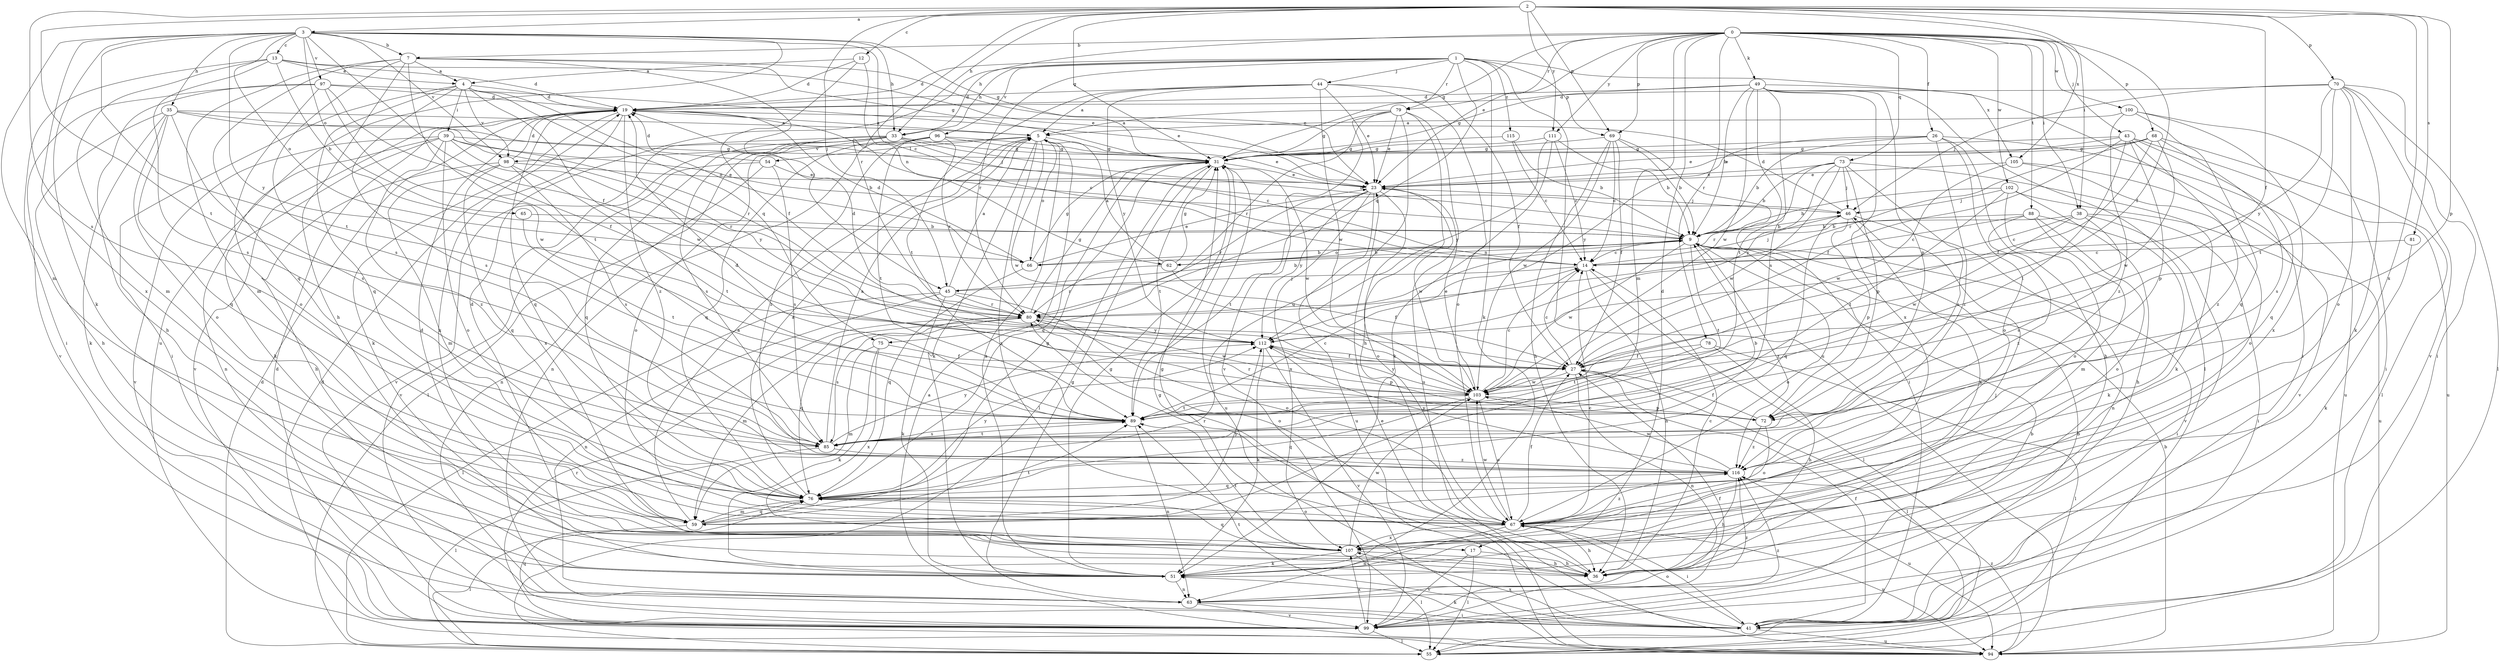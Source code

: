 strict digraph  {
0;
1;
2;
3;
4;
5;
7;
9;
12;
13;
14;
17;
19;
23;
26;
27;
31;
33;
35;
36;
38;
39;
41;
43;
44;
45;
46;
49;
51;
54;
55;
59;
62;
63;
65;
66;
67;
68;
69;
70;
72;
73;
75;
76;
78;
79;
80;
81;
85;
88;
89;
94;
96;
97;
98;
99;
100;
102;
103;
105;
107;
111;
112;
115;
116;
0 -> 7  [label=b];
0 -> 17  [label=d];
0 -> 23  [label=e];
0 -> 26  [label=f];
0 -> 27  [label=f];
0 -> 31  [label=g];
0 -> 33  [label=h];
0 -> 38  [label=i];
0 -> 43  [label=j];
0 -> 49  [label=k];
0 -> 59  [label=m];
0 -> 68  [label=p];
0 -> 69  [label=p];
0 -> 73  [label=q];
0 -> 78  [label=r];
0 -> 79  [label=r];
0 -> 88  [label=t];
0 -> 100  [label=w];
0 -> 102  [label=w];
0 -> 111  [label=y];
1 -> 17  [label=d];
1 -> 19  [label=d];
1 -> 33  [label=h];
1 -> 44  [label=j];
1 -> 51  [label=k];
1 -> 69  [label=p];
1 -> 75  [label=q];
1 -> 79  [label=r];
1 -> 80  [label=r];
1 -> 94  [label=u];
1 -> 96  [label=v];
1 -> 105  [label=x];
1 -> 115  [label=z];
2 -> 3  [label=a];
2 -> 12  [label=c];
2 -> 27  [label=f];
2 -> 31  [label=g];
2 -> 33  [label=h];
2 -> 38  [label=i];
2 -> 45  [label=j];
2 -> 69  [label=p];
2 -> 70  [label=p];
2 -> 72  [label=p];
2 -> 80  [label=r];
2 -> 81  [label=s];
2 -> 85  [label=s];
2 -> 89  [label=t];
2 -> 105  [label=x];
2 -> 107  [label=x];
2 -> 111  [label=y];
3 -> 7  [label=b];
3 -> 13  [label=c];
3 -> 14  [label=c];
3 -> 27  [label=f];
3 -> 31  [label=g];
3 -> 33  [label=h];
3 -> 35  [label=h];
3 -> 51  [label=k];
3 -> 59  [label=m];
3 -> 65  [label=o];
3 -> 66  [label=o];
3 -> 89  [label=t];
3 -> 94  [label=u];
3 -> 97  [label=v];
3 -> 98  [label=v];
3 -> 107  [label=x];
3 -> 112  [label=y];
4 -> 19  [label=d];
4 -> 39  [label=i];
4 -> 41  [label=i];
4 -> 66  [label=o];
4 -> 75  [label=q];
4 -> 76  [label=q];
4 -> 85  [label=s];
4 -> 98  [label=v];
4 -> 103  [label=w];
5 -> 31  [label=g];
5 -> 51  [label=k];
5 -> 54  [label=l];
5 -> 66  [label=o];
5 -> 98  [label=v];
5 -> 103  [label=w];
5 -> 107  [label=x];
7 -> 4  [label=a];
7 -> 23  [label=e];
7 -> 31  [label=g];
7 -> 36  [label=h];
7 -> 45  [label=j];
7 -> 59  [label=m];
7 -> 76  [label=q];
7 -> 85  [label=s];
7 -> 89  [label=t];
9 -> 14  [label=c];
9 -> 41  [label=i];
9 -> 62  [label=n];
9 -> 66  [label=o];
9 -> 67  [label=o];
9 -> 89  [label=t];
9 -> 103  [label=w];
9 -> 116  [label=z];
12 -> 4  [label=a];
12 -> 19  [label=d];
12 -> 27  [label=f];
12 -> 62  [label=n];
13 -> 4  [label=a];
13 -> 9  [label=b];
13 -> 19  [label=d];
13 -> 23  [label=e];
13 -> 41  [label=i];
13 -> 59  [label=m];
13 -> 85  [label=s];
14 -> 36  [label=h];
14 -> 45  [label=j];
14 -> 46  [label=j];
14 -> 55  [label=l];
17 -> 36  [label=h];
17 -> 55  [label=l];
17 -> 99  [label=v];
19 -> 5  [label=a];
19 -> 14  [label=c];
19 -> 51  [label=k];
19 -> 76  [label=q];
19 -> 99  [label=v];
19 -> 107  [label=x];
19 -> 116  [label=z];
23 -> 46  [label=j];
23 -> 67  [label=o];
23 -> 80  [label=r];
23 -> 89  [label=t];
23 -> 94  [label=u];
23 -> 103  [label=w];
23 -> 107  [label=x];
23 -> 112  [label=y];
26 -> 9  [label=b];
26 -> 31  [label=g];
26 -> 36  [label=h];
26 -> 67  [label=o];
26 -> 94  [label=u];
26 -> 112  [label=y];
26 -> 116  [label=z];
27 -> 14  [label=c];
27 -> 55  [label=l];
27 -> 63  [label=n];
27 -> 103  [label=w];
31 -> 23  [label=e];
31 -> 55  [label=l];
31 -> 76  [label=q];
31 -> 89  [label=t];
31 -> 94  [label=u];
31 -> 103  [label=w];
33 -> 9  [label=b];
33 -> 14  [label=c];
33 -> 31  [label=g];
33 -> 55  [label=l];
33 -> 67  [label=o];
33 -> 76  [label=q];
33 -> 85  [label=s];
33 -> 99  [label=v];
33 -> 107  [label=x];
35 -> 5  [label=a];
35 -> 36  [label=h];
35 -> 46  [label=j];
35 -> 51  [label=k];
35 -> 67  [label=o];
35 -> 76  [label=q];
35 -> 80  [label=r];
35 -> 85  [label=s];
36 -> 14  [label=c];
36 -> 31  [label=g];
36 -> 46  [label=j];
38 -> 9  [label=b];
38 -> 14  [label=c];
38 -> 41  [label=i];
38 -> 85  [label=s];
38 -> 99  [label=v];
38 -> 103  [label=w];
39 -> 9  [label=b];
39 -> 31  [label=g];
39 -> 51  [label=k];
39 -> 63  [label=n];
39 -> 67  [label=o];
39 -> 80  [label=r];
39 -> 99  [label=v];
39 -> 112  [label=y];
39 -> 116  [label=z];
41 -> 9  [label=b];
41 -> 27  [label=f];
41 -> 31  [label=g];
41 -> 51  [label=k];
41 -> 67  [label=o];
41 -> 89  [label=t];
41 -> 94  [label=u];
41 -> 107  [label=x];
43 -> 23  [label=e];
43 -> 27  [label=f];
43 -> 31  [label=g];
43 -> 72  [label=p];
43 -> 76  [label=q];
43 -> 89  [label=t];
43 -> 94  [label=u];
43 -> 116  [label=z];
44 -> 5  [label=a];
44 -> 19  [label=d];
44 -> 23  [label=e];
44 -> 27  [label=f];
44 -> 67  [label=o];
44 -> 89  [label=t];
44 -> 103  [label=w];
44 -> 112  [label=y];
45 -> 5  [label=a];
45 -> 9  [label=b];
45 -> 51  [label=k];
45 -> 55  [label=l];
45 -> 63  [label=n];
45 -> 67  [label=o];
45 -> 80  [label=r];
46 -> 9  [label=b];
46 -> 19  [label=d];
46 -> 63  [label=n];
46 -> 72  [label=p];
46 -> 76  [label=q];
46 -> 107  [label=x];
49 -> 9  [label=b];
49 -> 19  [label=d];
49 -> 31  [label=g];
49 -> 41  [label=i];
49 -> 55  [label=l];
49 -> 72  [label=p];
49 -> 85  [label=s];
49 -> 89  [label=t];
49 -> 103  [label=w];
49 -> 107  [label=x];
51 -> 5  [label=a];
51 -> 31  [label=g];
51 -> 63  [label=n];
54 -> 19  [label=d];
54 -> 23  [label=e];
54 -> 63  [label=n];
54 -> 85  [label=s];
54 -> 99  [label=v];
55 -> 19  [label=d];
59 -> 5  [label=a];
59 -> 31  [label=g];
59 -> 55  [label=l];
59 -> 76  [label=q];
59 -> 89  [label=t];
59 -> 112  [label=y];
62 -> 5  [label=a];
62 -> 9  [label=b];
62 -> 27  [label=f];
62 -> 31  [label=g];
62 -> 80  [label=r];
63 -> 31  [label=g];
63 -> 41  [label=i];
63 -> 99  [label=v];
63 -> 116  [label=z];
65 -> 9  [label=b];
65 -> 89  [label=t];
66 -> 9  [label=b];
66 -> 19  [label=d];
66 -> 23  [label=e];
66 -> 31  [label=g];
66 -> 76  [label=q];
67 -> 27  [label=f];
67 -> 36  [label=h];
67 -> 41  [label=i];
67 -> 63  [label=n];
67 -> 80  [label=r];
67 -> 94  [label=u];
67 -> 103  [label=w];
67 -> 107  [label=x];
67 -> 116  [label=z];
68 -> 23  [label=e];
68 -> 27  [label=f];
68 -> 31  [label=g];
68 -> 55  [label=l];
68 -> 80  [label=r];
68 -> 85  [label=s];
68 -> 103  [label=w];
69 -> 9  [label=b];
69 -> 14  [label=c];
69 -> 27  [label=f];
69 -> 31  [label=g];
69 -> 36  [label=h];
69 -> 41  [label=i];
69 -> 103  [label=w];
70 -> 19  [label=d];
70 -> 41  [label=i];
70 -> 46  [label=j];
70 -> 51  [label=k];
70 -> 55  [label=l];
70 -> 67  [label=o];
70 -> 89  [label=t];
70 -> 99  [label=v];
70 -> 112  [label=y];
72 -> 27  [label=f];
72 -> 67  [label=o];
72 -> 80  [label=r];
72 -> 116  [label=z];
73 -> 9  [label=b];
73 -> 23  [label=e];
73 -> 46  [label=j];
73 -> 51  [label=k];
73 -> 72  [label=p];
73 -> 80  [label=r];
73 -> 85  [label=s];
73 -> 103  [label=w];
73 -> 112  [label=y];
75 -> 27  [label=f];
75 -> 51  [label=k];
75 -> 59  [label=m];
75 -> 107  [label=x];
76 -> 5  [label=a];
76 -> 59  [label=m];
76 -> 67  [label=o];
76 -> 112  [label=y];
78 -> 27  [label=f];
78 -> 36  [label=h];
78 -> 55  [label=l];
78 -> 89  [label=t];
79 -> 5  [label=a];
79 -> 23  [label=e];
79 -> 31  [label=g];
79 -> 36  [label=h];
79 -> 76  [label=q];
79 -> 80  [label=r];
79 -> 94  [label=u];
79 -> 99  [label=v];
80 -> 19  [label=d];
80 -> 31  [label=g];
80 -> 59  [label=m];
80 -> 67  [label=o];
80 -> 76  [label=q];
80 -> 85  [label=s];
80 -> 103  [label=w];
80 -> 112  [label=y];
81 -> 14  [label=c];
81 -> 51  [label=k];
85 -> 5  [label=a];
85 -> 9  [label=b];
85 -> 55  [label=l];
85 -> 89  [label=t];
85 -> 112  [label=y];
85 -> 116  [label=z];
88 -> 9  [label=b];
88 -> 14  [label=c];
88 -> 51  [label=k];
88 -> 59  [label=m];
88 -> 67  [label=o];
88 -> 116  [label=z];
89 -> 14  [label=c];
89 -> 19  [label=d];
89 -> 63  [label=n];
89 -> 85  [label=s];
94 -> 5  [label=a];
94 -> 9  [label=b];
94 -> 19  [label=d];
94 -> 23  [label=e];
94 -> 116  [label=z];
96 -> 23  [label=e];
96 -> 31  [label=g];
96 -> 63  [label=n];
96 -> 76  [label=q];
96 -> 80  [label=r];
96 -> 89  [label=t];
96 -> 116  [label=z];
97 -> 19  [label=d];
97 -> 23  [label=e];
97 -> 27  [label=f];
97 -> 36  [label=h];
97 -> 67  [label=o];
97 -> 99  [label=v];
97 -> 103  [label=w];
98 -> 19  [label=d];
98 -> 23  [label=e];
98 -> 36  [label=h];
98 -> 59  [label=m];
98 -> 76  [label=q];
98 -> 85  [label=s];
98 -> 89  [label=t];
99 -> 9  [label=b];
99 -> 19  [label=d];
99 -> 27  [label=f];
99 -> 55  [label=l];
99 -> 76  [label=q];
99 -> 80  [label=r];
99 -> 107  [label=x];
99 -> 116  [label=z];
100 -> 5  [label=a];
100 -> 41  [label=i];
100 -> 76  [label=q];
100 -> 107  [label=x];
100 -> 116  [label=z];
102 -> 9  [label=b];
102 -> 36  [label=h];
102 -> 46  [label=j];
102 -> 67  [label=o];
102 -> 89  [label=t];
102 -> 94  [label=u];
103 -> 14  [label=c];
103 -> 23  [label=e];
103 -> 67  [label=o];
103 -> 72  [label=p];
103 -> 76  [label=q];
103 -> 89  [label=t];
103 -> 112  [label=y];
105 -> 23  [label=e];
105 -> 67  [label=o];
105 -> 99  [label=v];
105 -> 103  [label=w];
107 -> 14  [label=c];
107 -> 19  [label=d];
107 -> 36  [label=h];
107 -> 51  [label=k];
107 -> 55  [label=l];
107 -> 76  [label=q];
107 -> 89  [label=t];
107 -> 103  [label=w];
111 -> 9  [label=b];
111 -> 14  [label=c];
111 -> 31  [label=g];
111 -> 51  [label=k];
111 -> 112  [label=y];
112 -> 27  [label=f];
112 -> 51  [label=k];
112 -> 72  [label=p];
112 -> 99  [label=v];
115 -> 9  [label=b];
115 -> 14  [label=c];
115 -> 31  [label=g];
116 -> 36  [label=h];
116 -> 76  [label=q];
116 -> 94  [label=u];
116 -> 103  [label=w];
116 -> 112  [label=y];
}
